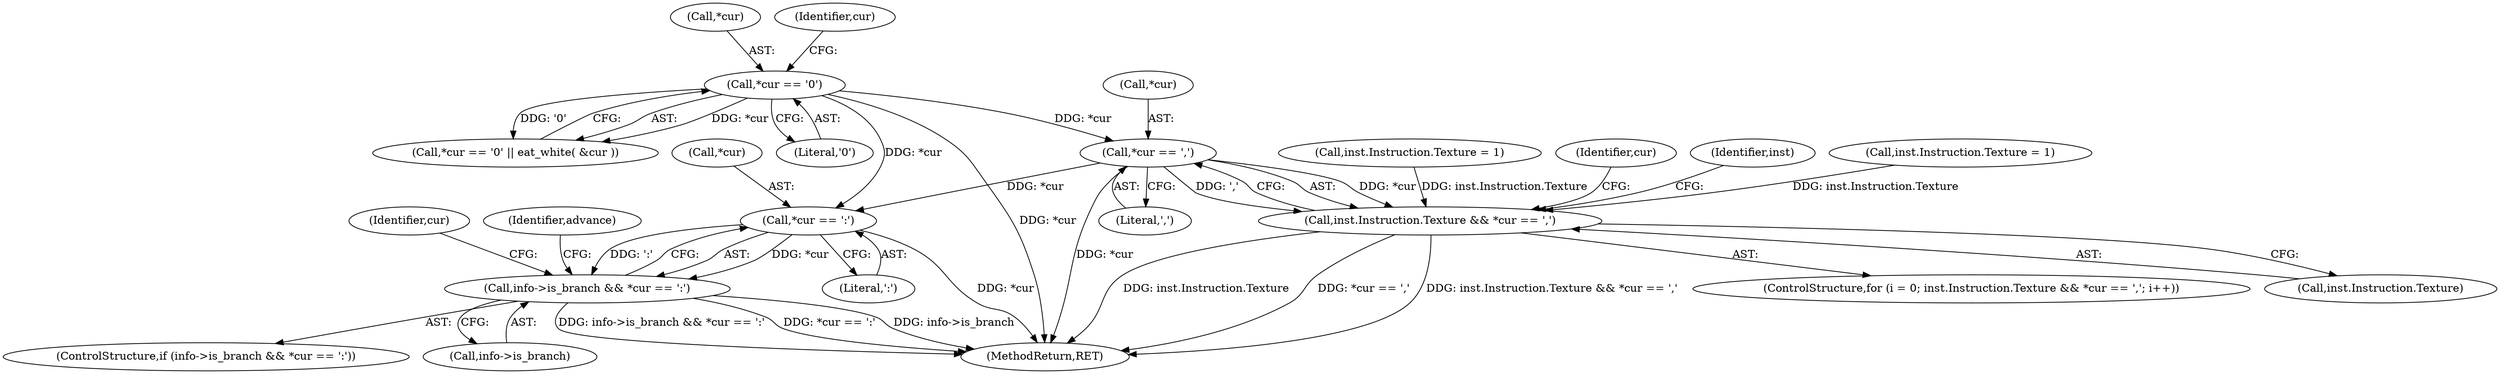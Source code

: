 digraph "0_virglrenderer_28894a30a17a84529be102b21118e55d6c9f23fa@pointer" {
"1000547" [label="(Call,*cur == ',')"];
"1000297" [label="(Call,*cur == '\0')"];
"1000541" [label="(Call,inst.Instruction.Texture && *cur == ',')"];
"1000604" [label="(Call,*cur == ':')"];
"1000600" [label="(Call,info->is_branch && *cur == ':')"];
"1000368" [label="(Call,inst.Instruction.Texture = 1)"];
"1000607" [label="(Literal,':')"];
"1000599" [label="(ControlStructure,if (info->is_branch && *cur == ':'))"];
"1000537" [label="(ControlStructure,for (i = 0; inst.Instruction.Texture && *cur == ','; i++))"];
"1000504" [label="(Call,inst.Instruction.Texture = 1)"];
"1000298" [label="(Call,*cur)"];
"1000648" [label="(Identifier,advance)"];
"1000605" [label="(Call,*cur)"];
"1000541" [label="(Call,inst.Instruction.Texture && *cur == ',')"];
"1000555" [label="(Identifier,cur)"];
"1000547" [label="(Call,*cur == ',')"];
"1000611" [label="(Identifier,cur)"];
"1000296" [label="(Call,*cur == '\0' || eat_white( &cur ))"];
"1000550" [label="(Literal,',')"];
"1000303" [label="(Identifier,cur)"];
"1000587" [label="(Identifier,inst)"];
"1000297" [label="(Call,*cur == '\0')"];
"1000542" [label="(Call,inst.Instruction.Texture)"];
"1000300" [label="(Literal,'\0')"];
"1000600" [label="(Call,info->is_branch && *cur == ':')"];
"1000680" [label="(MethodReturn,RET)"];
"1000604" [label="(Call,*cur == ':')"];
"1000601" [label="(Call,info->is_branch)"];
"1000548" [label="(Call,*cur)"];
"1000547" -> "1000541"  [label="AST: "];
"1000547" -> "1000550"  [label="CFG: "];
"1000548" -> "1000547"  [label="AST: "];
"1000550" -> "1000547"  [label="AST: "];
"1000541" -> "1000547"  [label="CFG: "];
"1000547" -> "1000680"  [label="DDG: *cur"];
"1000547" -> "1000541"  [label="DDG: *cur"];
"1000547" -> "1000541"  [label="DDG: ','"];
"1000297" -> "1000547"  [label="DDG: *cur"];
"1000547" -> "1000604"  [label="DDG: *cur"];
"1000297" -> "1000296"  [label="AST: "];
"1000297" -> "1000300"  [label="CFG: "];
"1000298" -> "1000297"  [label="AST: "];
"1000300" -> "1000297"  [label="AST: "];
"1000303" -> "1000297"  [label="CFG: "];
"1000296" -> "1000297"  [label="CFG: "];
"1000297" -> "1000680"  [label="DDG: *cur"];
"1000297" -> "1000296"  [label="DDG: *cur"];
"1000297" -> "1000296"  [label="DDG: '\0'"];
"1000297" -> "1000604"  [label="DDG: *cur"];
"1000541" -> "1000537"  [label="AST: "];
"1000541" -> "1000542"  [label="CFG: "];
"1000542" -> "1000541"  [label="AST: "];
"1000555" -> "1000541"  [label="CFG: "];
"1000587" -> "1000541"  [label="CFG: "];
"1000541" -> "1000680"  [label="DDG: inst.Instruction.Texture"];
"1000541" -> "1000680"  [label="DDG: *cur == ','"];
"1000541" -> "1000680"  [label="DDG: inst.Instruction.Texture && *cur == ','"];
"1000368" -> "1000541"  [label="DDG: inst.Instruction.Texture"];
"1000504" -> "1000541"  [label="DDG: inst.Instruction.Texture"];
"1000604" -> "1000600"  [label="AST: "];
"1000604" -> "1000607"  [label="CFG: "];
"1000605" -> "1000604"  [label="AST: "];
"1000607" -> "1000604"  [label="AST: "];
"1000600" -> "1000604"  [label="CFG: "];
"1000604" -> "1000680"  [label="DDG: *cur"];
"1000604" -> "1000600"  [label="DDG: *cur"];
"1000604" -> "1000600"  [label="DDG: ':'"];
"1000600" -> "1000599"  [label="AST: "];
"1000600" -> "1000601"  [label="CFG: "];
"1000601" -> "1000600"  [label="AST: "];
"1000611" -> "1000600"  [label="CFG: "];
"1000648" -> "1000600"  [label="CFG: "];
"1000600" -> "1000680"  [label="DDG: info->is_branch && *cur == ':'"];
"1000600" -> "1000680"  [label="DDG: *cur == ':'"];
"1000600" -> "1000680"  [label="DDG: info->is_branch"];
}
